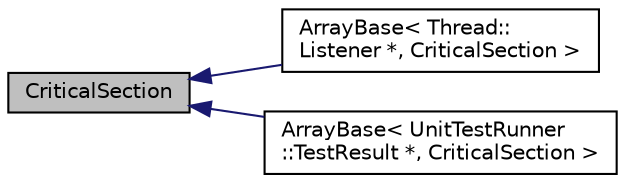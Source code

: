 digraph "CriticalSection"
{
  bgcolor="transparent";
  edge [fontname="Helvetica",fontsize="10",labelfontname="Helvetica",labelfontsize="10"];
  node [fontname="Helvetica",fontsize="10",shape=record];
  rankdir="LR";
  Node0 [label="CriticalSection",height=0.2,width=0.4,color="black", fillcolor="grey75", style="filled", fontcolor="black"];
  Node0 -> Node1 [dir="back",color="midnightblue",fontsize="10",style="solid",fontname="Helvetica"];
  Node1 [label="ArrayBase\< Thread::\lListener *, CriticalSection \>",height=0.2,width=0.4,color="black",URL="$classArrayBase.html"];
  Node0 -> Node2 [dir="back",color="midnightblue",fontsize="10",style="solid",fontname="Helvetica"];
  Node2 [label="ArrayBase\< UnitTestRunner\l::TestResult *, CriticalSection \>",height=0.2,width=0.4,color="black",URL="$classArrayBase.html"];
}
